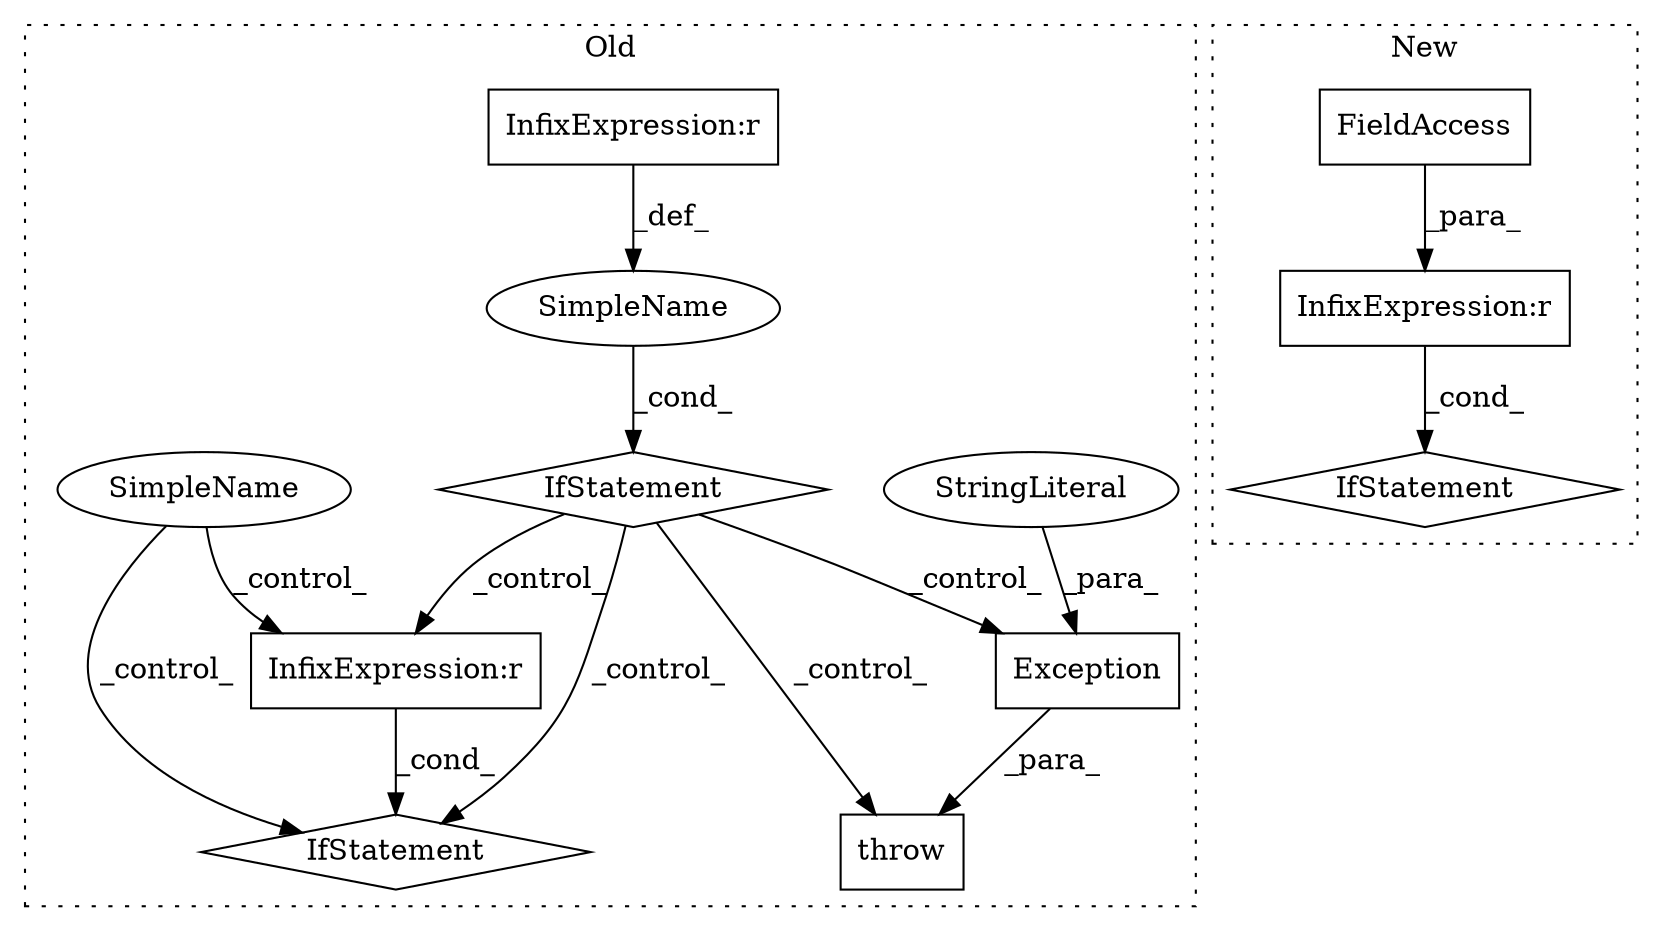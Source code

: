 digraph G {
subgraph cluster0 {
1 [label="Exception" a="32" s="1918,1948" l="10,1" shape="box"];
3 [label="throw" a="53" s="1912" l="6" shape="box"];
4 [label="SimpleName" a="42" s="" l="" shape="ellipse"];
5 [label="IfStatement" a="25" s="1852,1902" l="4,2" shape="diamond"];
6 [label="InfixExpression:r" a="27" s="1880" l="4" shape="box"];
8 [label="StringLiteral" a="45" s="1928" l="20" shape="ellipse"];
10 [label="IfStatement" a="25" s="2138,2171" l="4,2" shape="diamond"];
11 [label="InfixExpression:r" a="27" s="2160" l="4" shape="box"];
12 [label="SimpleName" a="42" s="" l="" shape="ellipse"];
label = "Old";
style="dotted";
}
subgraph cluster1 {
2 [label="IfStatement" a="25" s="3173,3199" l="4,2" shape="diamond"];
7 [label="InfixExpression:r" a="27" s="3185" l="4" shape="box"];
9 [label="FieldAccess" a="22" s="3177" l="8" shape="box"];
label = "New";
style="dotted";
}
1 -> 3 [label="_para_"];
4 -> 5 [label="_cond_"];
5 -> 3 [label="_control_"];
5 -> 10 [label="_control_"];
5 -> 11 [label="_control_"];
5 -> 1 [label="_control_"];
6 -> 4 [label="_def_"];
7 -> 2 [label="_cond_"];
8 -> 1 [label="_para_"];
9 -> 7 [label="_para_"];
11 -> 10 [label="_cond_"];
12 -> 10 [label="_control_"];
12 -> 11 [label="_control_"];
}